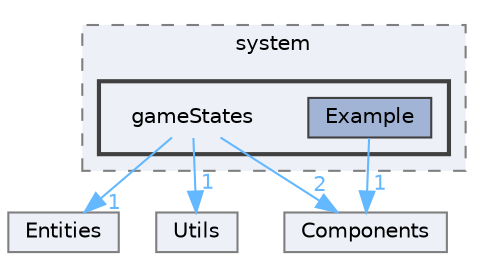 digraph "include/system/gameStates"
{
 // LATEX_PDF_SIZE
  bgcolor="transparent";
  edge [fontname=Helvetica,fontsize=10,labelfontname=Helvetica,labelfontsize=10];
  node [fontname=Helvetica,fontsize=10,shape=box,height=0.2,width=0.4];
  compound=true
  subgraph clusterdir_062dd3d6849305887aa6c2f56ce95494 {
    graph [ bgcolor="#edf0f7", pencolor="grey50", label="system", fontname=Helvetica,fontsize=10 style="filled,dashed", URL="dir_062dd3d6849305887aa6c2f56ce95494.html",tooltip=""]
  subgraph clusterdir_6dccf3a6617e152a197580891b674630 {
    graph [ bgcolor="#edf0f7", pencolor="grey25", label="", fontname=Helvetica,fontsize=10 style="filled,bold", URL="dir_6dccf3a6617e152a197580891b674630.html",tooltip=""]
    dir_6dccf3a6617e152a197580891b674630 [shape=plaintext, label="gameStates"];
  dir_bb3ccb6904888e5088e2dc63213975ed [label="Example", fillcolor="#a2b4d6", color="grey25", style="filled", URL="dir_bb3ccb6904888e5088e2dc63213975ed.html",tooltip=""];
  }
  }
  dir_28dd9c3414e34742b9d0231891b3bcd2 [label="Entities", fillcolor="#edf0f7", color="grey50", style="filled", URL="dir_28dd9c3414e34742b9d0231891b3bcd2.html",tooltip=""];
  dir_2d1d991c66e7a032b2ab80c11328e79c [label="Utils", fillcolor="#edf0f7", color="grey50", style="filled", URL="dir_2d1d991c66e7a032b2ab80c11328e79c.html",tooltip=""];
  dir_b5387289685bf4d85d4ad61551733121 [label="Components", fillcolor="#edf0f7", color="grey50", style="filled", URL="dir_b5387289685bf4d85d4ad61551733121.html",tooltip=""];
  dir_6dccf3a6617e152a197580891b674630->dir_28dd9c3414e34742b9d0231891b3bcd2 [headlabel="1", labeldistance=1.5 headhref="dir_000004_000002.html" color="steelblue1" fontcolor="steelblue1"];
  dir_6dccf3a6617e152a197580891b674630->dir_2d1d991c66e7a032b2ab80c11328e79c [headlabel="1", labeldistance=1.5 headhref="dir_000004_000007.html" color="steelblue1" fontcolor="steelblue1"];
  dir_6dccf3a6617e152a197580891b674630->dir_b5387289685bf4d85d4ad61551733121 [headlabel="2", labeldistance=1.5 headhref="dir_000004_000000.html" color="steelblue1" fontcolor="steelblue1"];
  dir_bb3ccb6904888e5088e2dc63213975ed->dir_b5387289685bf4d85d4ad61551733121 [headlabel="1", labeldistance=1.5 headhref="dir_000003_000000.html" color="steelblue1" fontcolor="steelblue1"];
}
